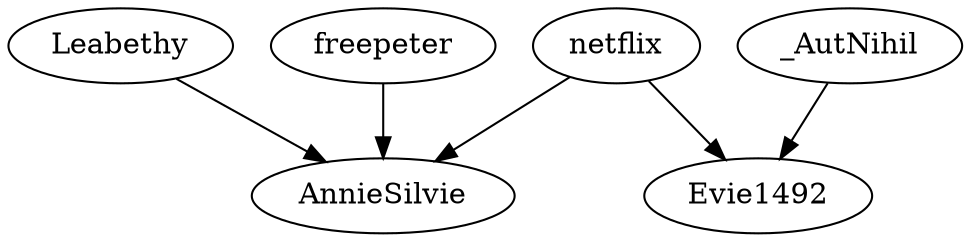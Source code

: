 strict digraph {
"Leabethy" -> "AnnieSilvie"
"netflix" -> "AnnieSilvie"
"netflix" -> "Evie1492"
"freepeter" -> "AnnieSilvie"
"_AutNihil" -> "Evie1492"
}
